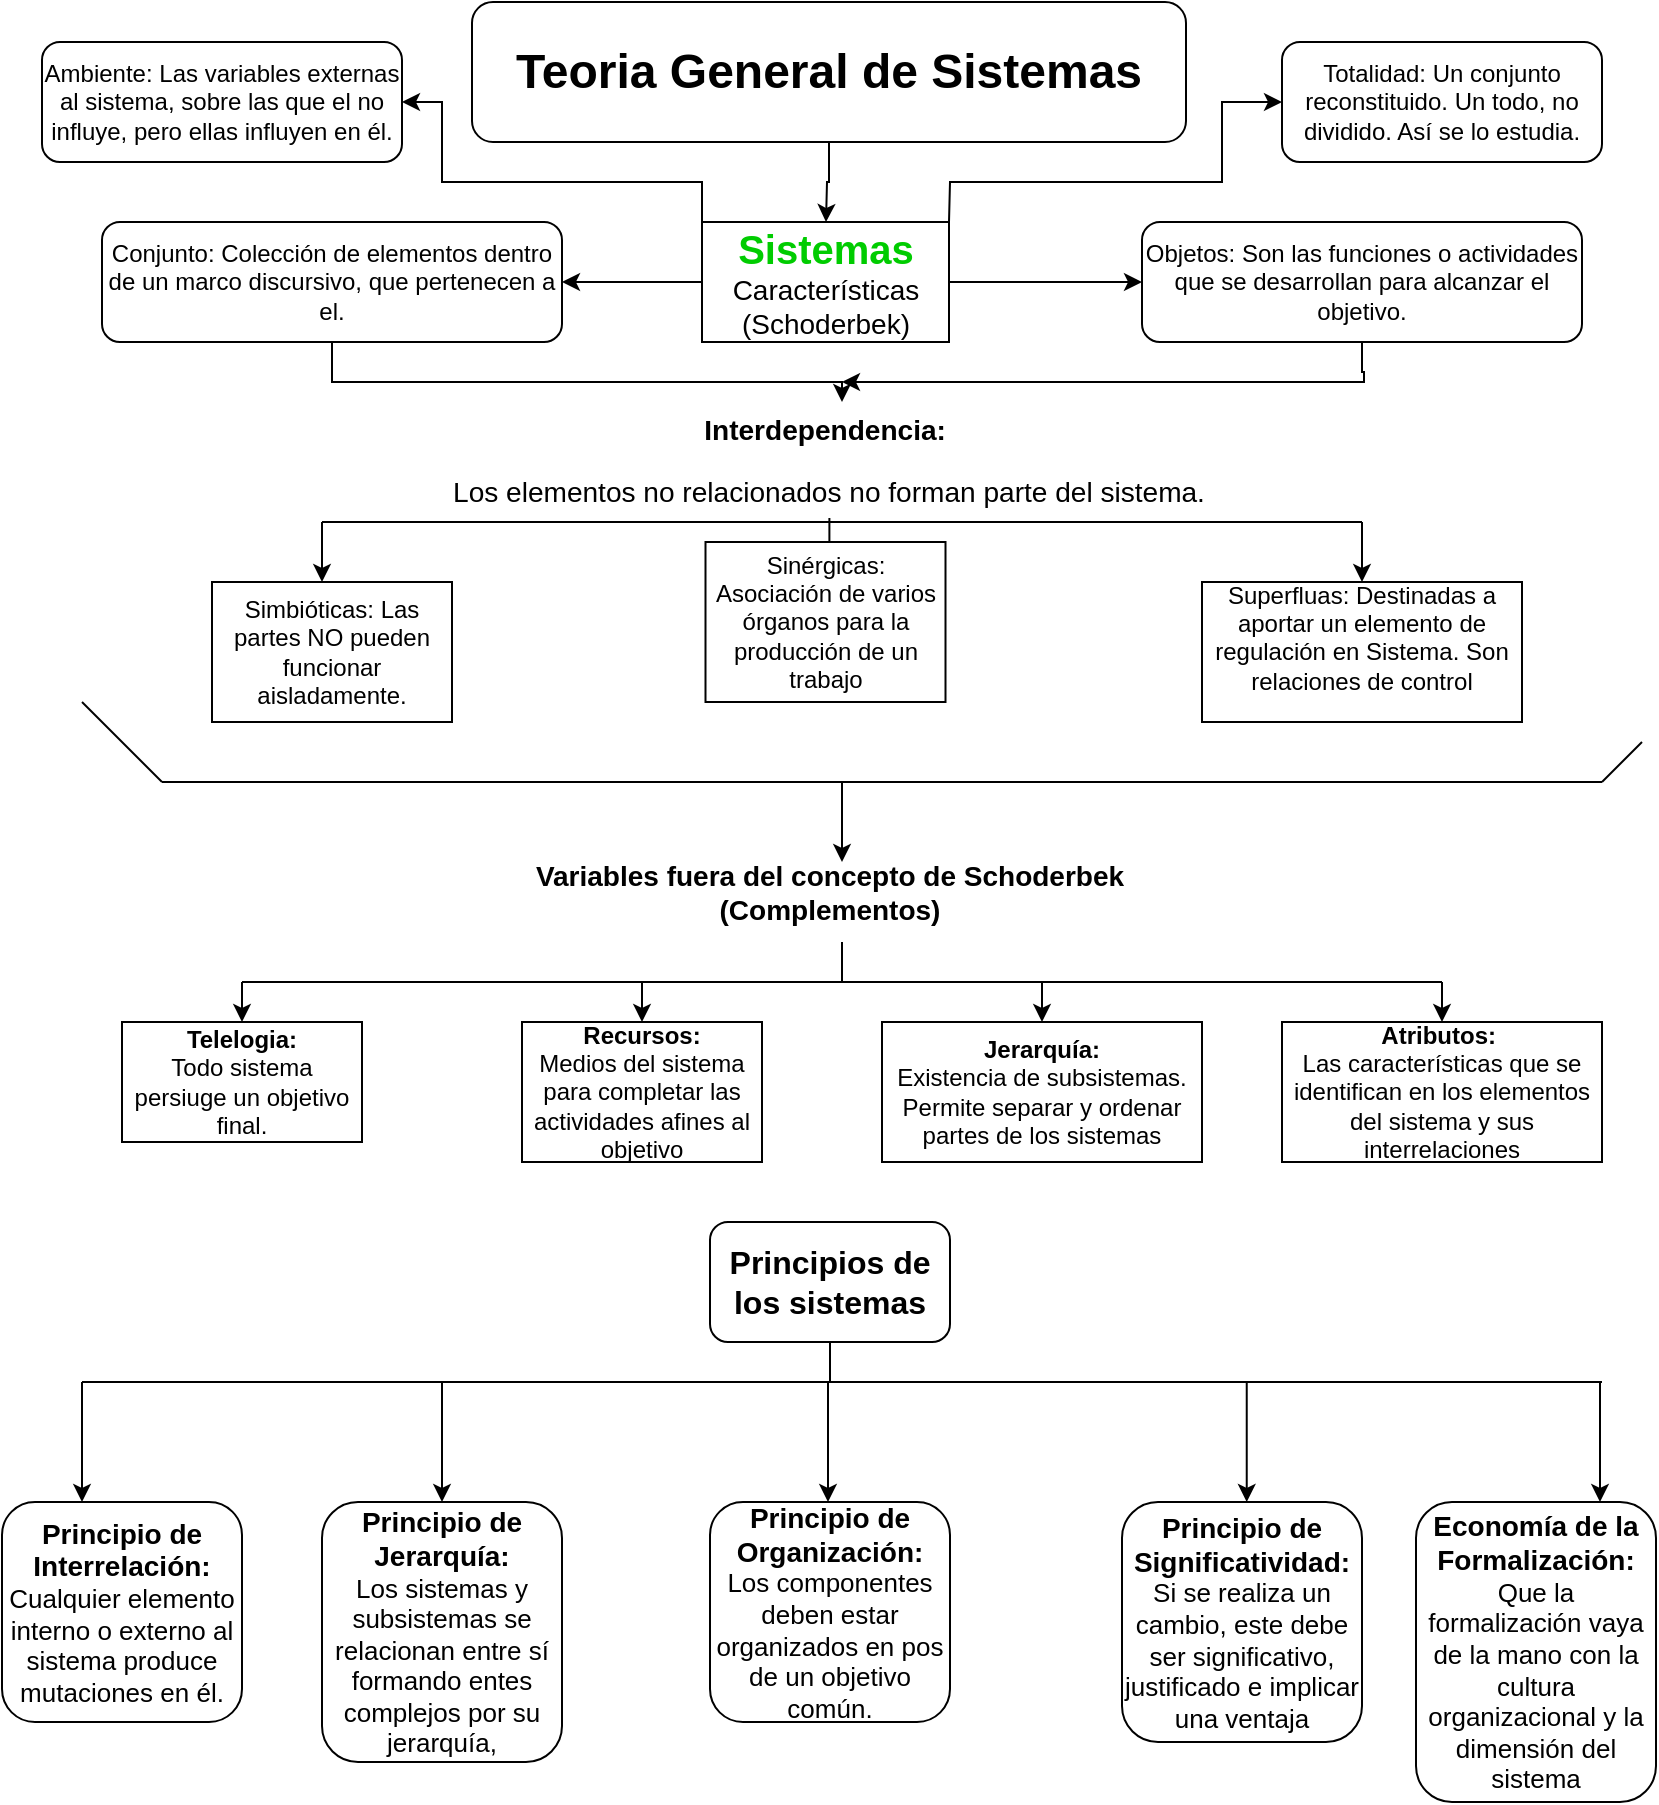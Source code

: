 <mxfile version="24.2.2" type="github">
  <diagram name="Página-1" id="n3o9mjKdTbcDdczt1gTQ">
    <mxGraphModel dx="1042" dy="1738" grid="1" gridSize="10" guides="1" tooltips="1" connect="1" arrows="1" fold="1" page="1" pageScale="1" pageWidth="827" pageHeight="1169" math="0" shadow="0">
      <root>
        <mxCell id="0" />
        <mxCell id="1" parent="0" />
        <mxCell id="QuYT8WO00_WZErDnF23g-1" value="&lt;h1&gt;Teoria General de Sistemas&lt;/h1&gt;" style="rounded=1;whiteSpace=wrap;html=1;" parent="1" vertex="1">
          <mxGeometry x="235" y="-1150" width="357" height="70" as="geometry" />
        </mxCell>
        <mxCell id="QuYT8WO00_WZErDnF23g-7" style="edgeStyle=orthogonalEdgeStyle;rounded=0;orthogonalLoop=1;jettySize=auto;html=1;" parent="1" source="QuYT8WO00_WZErDnF23g-6" target="QuYT8WO00_WZErDnF23g-8" edge="1">
          <mxGeometry relative="1" as="geometry">
            <mxPoint x="310" y="-1010" as="targetPoint" />
          </mxGeometry>
        </mxCell>
        <mxCell id="QuYT8WO00_WZErDnF23g-9" style="edgeStyle=orthogonalEdgeStyle;rounded=0;orthogonalLoop=1;jettySize=auto;html=1;" parent="1" source="QuYT8WO00_WZErDnF23g-6" edge="1">
          <mxGeometry relative="1" as="geometry">
            <mxPoint x="570" y="-1010" as="targetPoint" />
          </mxGeometry>
        </mxCell>
        <mxCell id="QuYT8WO00_WZErDnF23g-6" value="&lt;b&gt;&lt;font color=&quot;#00cc00&quot; style=&quot;font-size: 20px;&quot;&gt;Sistemas&lt;/font&gt;&lt;/b&gt;&lt;div&gt;&lt;span style=&quot;font-size: 14px;&quot;&gt;Características&lt;/span&gt;&lt;/div&gt;&lt;div&gt;&lt;span style=&quot;font-size: 14px;&quot;&gt;(Schoderbek)&lt;/span&gt;&lt;/div&gt;" style="rounded=0;whiteSpace=wrap;html=1;" parent="1" vertex="1">
          <mxGeometry x="350" y="-1040" width="123.5" height="60" as="geometry" />
        </mxCell>
        <mxCell id="QuYT8WO00_WZErDnF23g-13" style="edgeStyle=orthogonalEdgeStyle;rounded=0;orthogonalLoop=1;jettySize=auto;html=1;" parent="1" source="QuYT8WO00_WZErDnF23g-8" edge="1">
          <mxGeometry relative="1" as="geometry">
            <mxPoint x="420" y="-950" as="targetPoint" />
            <Array as="points">
              <mxPoint x="165" y="-960" />
            </Array>
          </mxGeometry>
        </mxCell>
        <mxCell id="QuYT8WO00_WZErDnF23g-8" value="Conjunto: Colección de elementos dentro de un marco discursivo, que pertenecen a el." style="rounded=1;whiteSpace=wrap;html=1;" parent="1" vertex="1">
          <mxGeometry x="50" y="-1040" width="230" height="60" as="geometry" />
        </mxCell>
        <mxCell id="QuYT8WO00_WZErDnF23g-14" style="edgeStyle=orthogonalEdgeStyle;rounded=0;orthogonalLoop=1;jettySize=auto;html=1;" parent="1" source="QuYT8WO00_WZErDnF23g-10" edge="1">
          <mxGeometry relative="1" as="geometry">
            <mxPoint x="420" y="-960" as="targetPoint" />
            <Array as="points">
              <mxPoint x="680" y="-965" />
              <mxPoint x="681" y="-965" />
            </Array>
          </mxGeometry>
        </mxCell>
        <mxCell id="QuYT8WO00_WZErDnF23g-10" value="Objetos: Son las funciones o actividades que se desarrollan para alcanzar el objetivo." style="rounded=1;whiteSpace=wrap;html=1;" parent="1" vertex="1">
          <mxGeometry x="570" y="-1040" width="220" height="60" as="geometry" />
        </mxCell>
        <mxCell id="QuYT8WO00_WZErDnF23g-17" style="edgeStyle=orthogonalEdgeStyle;rounded=0;orthogonalLoop=1;jettySize=auto;html=1;" parent="1" source="QuYT8WO00_WZErDnF23g-15" edge="1">
          <mxGeometry relative="1" as="geometry">
            <mxPoint x="411.75" y="-880" as="targetPoint" />
          </mxGeometry>
        </mxCell>
        <mxCell id="QuYT8WO00_WZErDnF23g-15" value="&lt;h3&gt;Interdependencia:&amp;nbsp;&lt;/h3&gt;&lt;h3&gt;&lt;span style=&quot;font-weight: 400;&quot;&gt;Los elementos no relacionados no forman parte del sistema.&lt;/span&gt;&lt;/h3&gt;" style="text;html=1;align=center;verticalAlign=middle;whiteSpace=wrap;rounded=0;" parent="1" vertex="1">
          <mxGeometry x="205" y="-950" width="417.37" height="58" as="geometry" />
        </mxCell>
        <mxCell id="QuYT8WO00_WZErDnF23g-18" value="" style="endArrow=none;html=1;rounded=0;" parent="1" edge="1">
          <mxGeometry width="50" height="50" relative="1" as="geometry">
            <mxPoint x="160" y="-890" as="sourcePoint" />
            <mxPoint x="680" y="-890" as="targetPoint" />
          </mxGeometry>
        </mxCell>
        <mxCell id="QuYT8WO00_WZErDnF23g-19" value="" style="endArrow=classic;html=1;rounded=0;" parent="1" edge="1">
          <mxGeometry width="50" height="50" relative="1" as="geometry">
            <mxPoint x="160" y="-890" as="sourcePoint" />
            <mxPoint x="160" y="-860" as="targetPoint" />
            <Array as="points">
              <mxPoint x="160" y="-890" />
            </Array>
          </mxGeometry>
        </mxCell>
        <mxCell id="QuYT8WO00_WZErDnF23g-20" value="" style="endArrow=classic;html=1;rounded=0;" parent="1" edge="1">
          <mxGeometry width="50" height="50" relative="1" as="geometry">
            <mxPoint x="680" y="-890" as="sourcePoint" />
            <mxPoint x="680" y="-860" as="targetPoint" />
          </mxGeometry>
        </mxCell>
        <mxCell id="QuYT8WO00_WZErDnF23g-21" value="Simbióticas: Las partes NO pueden funcionar aisladamente." style="rounded=0;whiteSpace=wrap;html=1;" parent="1" vertex="1">
          <mxGeometry x="105" y="-860" width="120" height="70" as="geometry" />
        </mxCell>
        <mxCell id="QuYT8WO00_WZErDnF23g-22" value="Sinérgicas: Asociación de varios órganos para la producción de un trabajo" style="rounded=0;whiteSpace=wrap;html=1;" parent="1" vertex="1">
          <mxGeometry x="351.75" y="-880" width="120" height="80" as="geometry" />
        </mxCell>
        <mxCell id="QuYT8WO00_WZErDnF23g-23" value="Superfluas: Destinadas a aportar un elemento de regulación en Sistema. Son relaciones de control&lt;div&gt;&amp;nbsp;&lt;/div&gt;" style="rounded=0;whiteSpace=wrap;html=1;" parent="1" vertex="1">
          <mxGeometry x="600" y="-860" width="160" height="70" as="geometry" />
        </mxCell>
        <mxCell id="QuYT8WO00_WZErDnF23g-27" style="edgeStyle=orthogonalEdgeStyle;rounded=0;orthogonalLoop=1;jettySize=auto;html=1;" parent="1" source="QuYT8WO00_WZErDnF23g-1" edge="1">
          <mxGeometry relative="1" as="geometry">
            <mxPoint x="412" y="-1040" as="targetPoint" />
          </mxGeometry>
        </mxCell>
        <mxCell id="QuYT8WO00_WZErDnF23g-33" value="" style="endArrow=classic;html=1;rounded=0;exitX=1;exitY=0;exitDx=0;exitDy=0;" parent="1" source="QuYT8WO00_WZErDnF23g-6" edge="1">
          <mxGeometry width="50" height="50" relative="1" as="geometry">
            <mxPoint x="480" y="-1040" as="sourcePoint" />
            <mxPoint x="640" y="-1100" as="targetPoint" />
            <Array as="points">
              <mxPoint x="474" y="-1060" />
              <mxPoint x="610" y="-1060" />
              <mxPoint x="610" y="-1100" />
            </Array>
          </mxGeometry>
        </mxCell>
        <mxCell id="QuYT8WO00_WZErDnF23g-34" value="" style="endArrow=classic;html=1;rounded=0;exitX=0;exitY=0;exitDx=0;exitDy=0;" parent="1" source="QuYT8WO00_WZErDnF23g-6" edge="1">
          <mxGeometry width="50" height="50" relative="1" as="geometry">
            <mxPoint x="130" y="-1080" as="sourcePoint" />
            <mxPoint x="200" y="-1100" as="targetPoint" />
            <Array as="points">
              <mxPoint x="350" y="-1060" />
              <mxPoint x="220" y="-1060" />
              <mxPoint x="220" y="-1100" />
            </Array>
          </mxGeometry>
        </mxCell>
        <mxCell id="QuYT8WO00_WZErDnF23g-35" value="Ambiente: Las variables externas al sistema, sobre las que el no influye, pero ellas influyen en él." style="rounded=1;whiteSpace=wrap;html=1;" parent="1" vertex="1">
          <mxGeometry x="20" y="-1130" width="180" height="60" as="geometry" />
        </mxCell>
        <mxCell id="QuYT8WO00_WZErDnF23g-36" value="Totalidad: Un conjunto reconstituido. Un todo, no dividido. Así se lo estudia." style="rounded=1;whiteSpace=wrap;html=1;" parent="1" vertex="1">
          <mxGeometry x="640" y="-1130" width="160" height="60" as="geometry" />
        </mxCell>
        <mxCell id="QuYT8WO00_WZErDnF23g-38" value="" style="endArrow=none;html=1;rounded=0;" parent="1" edge="1">
          <mxGeometry width="50" height="50" relative="1" as="geometry">
            <mxPoint x="80" y="-760" as="sourcePoint" />
            <mxPoint x="800" y="-760" as="targetPoint" />
          </mxGeometry>
        </mxCell>
        <mxCell id="QuYT8WO00_WZErDnF23g-39" value="" style="endArrow=none;html=1;rounded=0;" parent="1" edge="1">
          <mxGeometry width="50" height="50" relative="1" as="geometry">
            <mxPoint x="80" y="-760" as="sourcePoint" />
            <mxPoint x="40" y="-800" as="targetPoint" />
          </mxGeometry>
        </mxCell>
        <mxCell id="QuYT8WO00_WZErDnF23g-40" value="" style="endArrow=none;html=1;rounded=0;" parent="1" edge="1">
          <mxGeometry width="50" height="50" relative="1" as="geometry">
            <mxPoint x="800" y="-760" as="sourcePoint" />
            <mxPoint x="820" y="-780" as="targetPoint" />
            <Array as="points" />
          </mxGeometry>
        </mxCell>
        <mxCell id="QuYT8WO00_WZErDnF23g-41" value="" style="endArrow=classic;html=1;rounded=0;" parent="1" edge="1">
          <mxGeometry width="50" height="50" relative="1" as="geometry">
            <mxPoint x="420" y="-760" as="sourcePoint" />
            <mxPoint x="420" y="-720" as="targetPoint" />
          </mxGeometry>
        </mxCell>
        <mxCell id="QuYT8WO00_WZErDnF23g-42" value="&lt;font style=&quot;font-size: 14px;&quot;&gt;&lt;b&gt;Variables fuera del concepto de Schoderbek (Complementos)&lt;/b&gt;&lt;/font&gt;" style="text;html=1;align=center;verticalAlign=middle;whiteSpace=wrap;rounded=0;" parent="1" vertex="1">
          <mxGeometry x="254" y="-720" width="320" height="30" as="geometry" />
        </mxCell>
        <mxCell id="QuYT8WO00_WZErDnF23g-45" value="" style="endArrow=none;html=1;rounded=0;" parent="1" edge="1">
          <mxGeometry width="50" height="50" relative="1" as="geometry">
            <mxPoint x="420" y="-680" as="sourcePoint" />
            <mxPoint x="420" y="-660" as="targetPoint" />
          </mxGeometry>
        </mxCell>
        <mxCell id="QuYT8WO00_WZErDnF23g-46" value="" style="endArrow=none;html=1;rounded=0;" parent="1" edge="1">
          <mxGeometry width="50" height="50" relative="1" as="geometry">
            <mxPoint x="120" y="-660" as="sourcePoint" />
            <mxPoint x="720" y="-660" as="targetPoint" />
          </mxGeometry>
        </mxCell>
        <mxCell id="QuYT8WO00_WZErDnF23g-47" value="" style="endArrow=classic;html=1;rounded=0;" parent="1" edge="1">
          <mxGeometry width="50" height="50" relative="1" as="geometry">
            <mxPoint x="300" y="-660" as="sourcePoint" />
            <mxPoint x="320" y="-640" as="targetPoint" />
            <Array as="points">
              <mxPoint x="320" y="-660" />
            </Array>
          </mxGeometry>
        </mxCell>
        <mxCell id="QuYT8WO00_WZErDnF23g-48" value="" style="endArrow=classic;html=1;rounded=0;" parent="1" edge="1">
          <mxGeometry width="50" height="50" relative="1" as="geometry">
            <mxPoint x="120" y="-660" as="sourcePoint" />
            <mxPoint x="120" y="-640" as="targetPoint" />
          </mxGeometry>
        </mxCell>
        <mxCell id="QuYT8WO00_WZErDnF23g-49" value="" style="endArrow=classic;html=1;rounded=0;" parent="1" edge="1">
          <mxGeometry width="50" height="50" relative="1" as="geometry">
            <mxPoint x="520" y="-660" as="sourcePoint" />
            <mxPoint x="520" y="-640" as="targetPoint" />
          </mxGeometry>
        </mxCell>
        <mxCell id="QuYT8WO00_WZErDnF23g-50" value="" style="endArrow=classic;html=1;rounded=0;" parent="1" edge="1">
          <mxGeometry width="50" height="50" relative="1" as="geometry">
            <mxPoint x="720" y="-660" as="sourcePoint" />
            <mxPoint x="720" y="-640" as="targetPoint" />
          </mxGeometry>
        </mxCell>
        <mxCell id="QuYT8WO00_WZErDnF23g-51" value="&lt;b&gt;Atributos:&amp;nbsp;&lt;/b&gt;&lt;div&gt;Las características que se identifican en los elementos del sistema y sus interrelaciones&lt;/div&gt;" style="rounded=0;whiteSpace=wrap;html=1;" parent="1" vertex="1">
          <mxGeometry x="640" y="-640" width="160" height="70" as="geometry" />
        </mxCell>
        <mxCell id="QuYT8WO00_WZErDnF23g-52" value="&lt;b&gt;Telelogia:&lt;/b&gt;&lt;div&gt;Todo sistema persiuge un objetivo final.&lt;/div&gt;" style="rounded=0;whiteSpace=wrap;html=1;" parent="1" vertex="1">
          <mxGeometry x="60" y="-640" width="120" height="60" as="geometry" />
        </mxCell>
        <mxCell id="QuYT8WO00_WZErDnF23g-53" value="&lt;b&gt;Recursos:&lt;/b&gt;&lt;div&gt;Medios del sistema para completar las actividades afines al objetivo&lt;/div&gt;" style="rounded=0;whiteSpace=wrap;html=1;" parent="1" vertex="1">
          <mxGeometry x="260" y="-640" width="120" height="70" as="geometry" />
        </mxCell>
        <mxCell id="QuYT8WO00_WZErDnF23g-54" value="&lt;b&gt;Jerarquía:&lt;/b&gt;&lt;div&gt;Existencia de subsistemas. Permite separar y ordenar partes de los sistemas&lt;/div&gt;" style="rounded=0;whiteSpace=wrap;html=1;" parent="1" vertex="1">
          <mxGeometry x="440" y="-640" width="160" height="70" as="geometry" />
        </mxCell>
        <mxCell id="y6yJ-Ktfu-k1hr0UliO6-1" value="&lt;font style=&quot;font-size: 16px;&quot;&gt;&lt;b&gt;Principios de los sistemas&lt;/b&gt;&lt;/font&gt;" style="rounded=1;whiteSpace=wrap;html=1;" vertex="1" parent="1">
          <mxGeometry x="354" y="-540" width="120" height="60" as="geometry" />
        </mxCell>
        <mxCell id="y6yJ-Ktfu-k1hr0UliO6-4" value="" style="endArrow=none;html=1;rounded=0;" edge="1" parent="1">
          <mxGeometry width="50" height="50" relative="1" as="geometry">
            <mxPoint x="40" y="-460" as="sourcePoint" />
            <mxPoint x="800" y="-460" as="targetPoint" />
          </mxGeometry>
        </mxCell>
        <mxCell id="y6yJ-Ktfu-k1hr0UliO6-5" value="" style="endArrow=none;html=1;rounded=0;entryX=0.5;entryY=1;entryDx=0;entryDy=0;" edge="1" parent="1" target="y6yJ-Ktfu-k1hr0UliO6-1">
          <mxGeometry width="50" height="50" relative="1" as="geometry">
            <mxPoint x="414" y="-460" as="sourcePoint" />
            <mxPoint x="440" y="-460" as="targetPoint" />
          </mxGeometry>
        </mxCell>
        <mxCell id="y6yJ-Ktfu-k1hr0UliO6-6" value="" style="endArrow=classic;html=1;rounded=0;" edge="1" parent="1">
          <mxGeometry width="50" height="50" relative="1" as="geometry">
            <mxPoint x="40" y="-460" as="sourcePoint" />
            <mxPoint x="40" y="-400" as="targetPoint" />
          </mxGeometry>
        </mxCell>
        <mxCell id="y6yJ-Ktfu-k1hr0UliO6-7" value="" style="endArrow=classic;html=1;rounded=0;" edge="1" parent="1">
          <mxGeometry width="50" height="50" relative="1" as="geometry">
            <mxPoint x="413" y="-460" as="sourcePoint" />
            <mxPoint x="413" y="-400" as="targetPoint" />
          </mxGeometry>
        </mxCell>
        <mxCell id="y6yJ-Ktfu-k1hr0UliO6-8" value="" style="endArrow=classic;html=1;rounded=0;" edge="1" parent="1">
          <mxGeometry width="50" height="50" relative="1" as="geometry">
            <mxPoint x="799" y="-460" as="sourcePoint" />
            <mxPoint x="799" y="-400" as="targetPoint" />
          </mxGeometry>
        </mxCell>
        <mxCell id="y6yJ-Ktfu-k1hr0UliO6-9" value="" style="endArrow=classic;html=1;rounded=0;" edge="1" parent="1">
          <mxGeometry width="50" height="50" relative="1" as="geometry">
            <mxPoint x="220" y="-460" as="sourcePoint" />
            <mxPoint x="220" y="-400" as="targetPoint" />
          </mxGeometry>
        </mxCell>
        <mxCell id="y6yJ-Ktfu-k1hr0UliO6-10" value="" style="endArrow=classic;html=1;rounded=0;" edge="1" parent="1">
          <mxGeometry width="50" height="50" relative="1" as="geometry">
            <mxPoint x="622.37" y="-460" as="sourcePoint" />
            <mxPoint x="622.37" y="-400" as="targetPoint" />
          </mxGeometry>
        </mxCell>
        <mxCell id="y6yJ-Ktfu-k1hr0UliO6-11" value="&lt;b&gt;&lt;font style=&quot;font-size: 14px;&quot;&gt;Principio de Interrelación:&lt;/font&gt;&lt;/b&gt;&lt;div&gt;&lt;font style=&quot;font-size: 13px;&quot;&gt;Cualquier elemento interno o externo al sistema produce mutaciones en él.&lt;/font&gt;&lt;/div&gt;" style="rounded=1;whiteSpace=wrap;html=1;" vertex="1" parent="1">
          <mxGeometry y="-400" width="120" height="110" as="geometry" />
        </mxCell>
        <mxCell id="y6yJ-Ktfu-k1hr0UliO6-12" value="&lt;b style=&quot;font-size: 14px;&quot;&gt;&lt;font style=&quot;font-size: 14px;&quot;&gt;Principio de Jerarquía:&lt;/font&gt;&lt;/b&gt;&lt;div style=&quot;&quot;&gt;&lt;font style=&quot;font-size: 13px;&quot;&gt;Los sistemas y subsistemas se relacionan entre sí formando entes complejos por su jerarquía,&lt;/font&gt;&lt;/div&gt;" style="rounded=1;whiteSpace=wrap;html=1;" vertex="1" parent="1">
          <mxGeometry x="160" y="-400" width="120" height="130" as="geometry" />
        </mxCell>
        <mxCell id="y6yJ-Ktfu-k1hr0UliO6-13" value="&lt;b&gt;&lt;font style=&quot;font-size: 14px;&quot;&gt;Principio de Organización:&lt;/font&gt;&lt;/b&gt;&lt;div style=&quot;font-size: 13px;&quot;&gt;&lt;font style=&quot;font-size: 13px;&quot;&gt;Los componentes deben estar organizados en pos de un objetivo común&lt;/font&gt;.&lt;/div&gt;" style="rounded=1;whiteSpace=wrap;html=1;" vertex="1" parent="1">
          <mxGeometry x="354" y="-400" width="120" height="110" as="geometry" />
        </mxCell>
        <mxCell id="y6yJ-Ktfu-k1hr0UliO6-14" value="&lt;font style=&quot;font-size: 14px;&quot;&gt;&lt;b&gt;Principio de Significatividad:&lt;/b&gt;&lt;/font&gt;&lt;div&gt;&lt;font style=&quot;font-size: 13px;&quot;&gt;Si se realiza un cambio, este debe ser significativo, justificado e implicar una ventaja&lt;/font&gt;&lt;/div&gt;" style="rounded=1;whiteSpace=wrap;html=1;" vertex="1" parent="1">
          <mxGeometry x="560" y="-400" width="120" height="120" as="geometry" />
        </mxCell>
        <mxCell id="y6yJ-Ktfu-k1hr0UliO6-16" value="&lt;b&gt;&lt;font style=&quot;font-size: 14px;&quot;&gt;Economía de la Formalización:&lt;/font&gt;&lt;/b&gt;&lt;div&gt;&lt;font style=&quot;font-size: 13px;&quot;&gt;Que la formalización vaya de la mano con la cultura organizacional y la dimensión del sistema&lt;/font&gt;&lt;/div&gt;" style="rounded=1;whiteSpace=wrap;html=1;" vertex="1" parent="1">
          <mxGeometry x="707" y="-400" width="120" height="150" as="geometry" />
        </mxCell>
      </root>
    </mxGraphModel>
  </diagram>
</mxfile>
